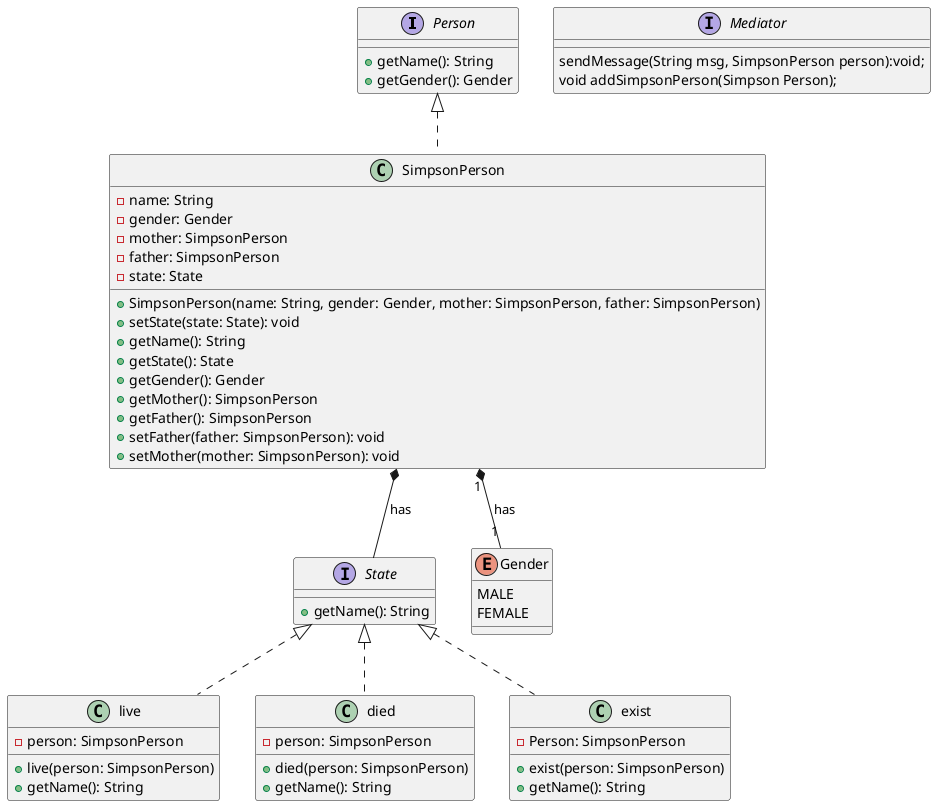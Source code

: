 @startuml

interface Person {
  +getName(): String
  +getGender(): Gender
}

interface State {
  +getName(): String
}

class SimpsonPerson implements Person {
  -name: String
  -gender: Gender
  -mother: SimpsonPerson
  -father: SimpsonPerson
  -state: State
  +SimpsonPerson(name: String, gender: Gender, mother: SimpsonPerson, father: SimpsonPerson)
  +setState(state: State): void
  +getName(): String
  +getState(): State
  +getGender(): Gender
  +getMother(): SimpsonPerson
  +getFather(): SimpsonPerson
  +setFather(father: SimpsonPerson): void
  +setMother(mother: SimpsonPerson): void
}

class live implements State {
  -person: SimpsonPerson
  +live(person: SimpsonPerson)
  +getName(): String
}

class died implements State {
  -person: SimpsonPerson
  +died(person: SimpsonPerson)
  +getName(): String
}

class exist implements State {
  -Person: SimpsonPerson
  +exist(person: SimpsonPerson)
  +getName(): String
}

enum Gender {
  MALE
  FEMALE
}
interface Mediator {
sendMessage(String msg, SimpsonPerson person):void;
	void addSimpsonPerson(Simpson Person);
}
SimpsonPerson  *--  State : has

SimpsonPerson "1" *-- "1" Gender : has

@enduml